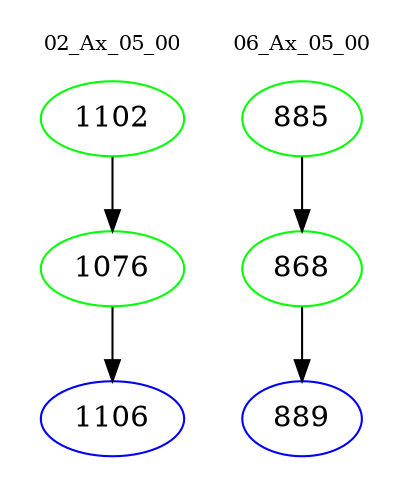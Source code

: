 digraph{
subgraph cluster_0 {
color = white
label = "02_Ax_05_00";
fontsize=10;
T0_1102 [label="1102", color="green"]
T0_1102 -> T0_1076 [color="black"]
T0_1076 [label="1076", color="green"]
T0_1076 -> T0_1106 [color="black"]
T0_1106 [label="1106", color="blue"]
}
subgraph cluster_1 {
color = white
label = "06_Ax_05_00";
fontsize=10;
T1_885 [label="885", color="green"]
T1_885 -> T1_868 [color="black"]
T1_868 [label="868", color="green"]
T1_868 -> T1_889 [color="black"]
T1_889 [label="889", color="blue"]
}
}
